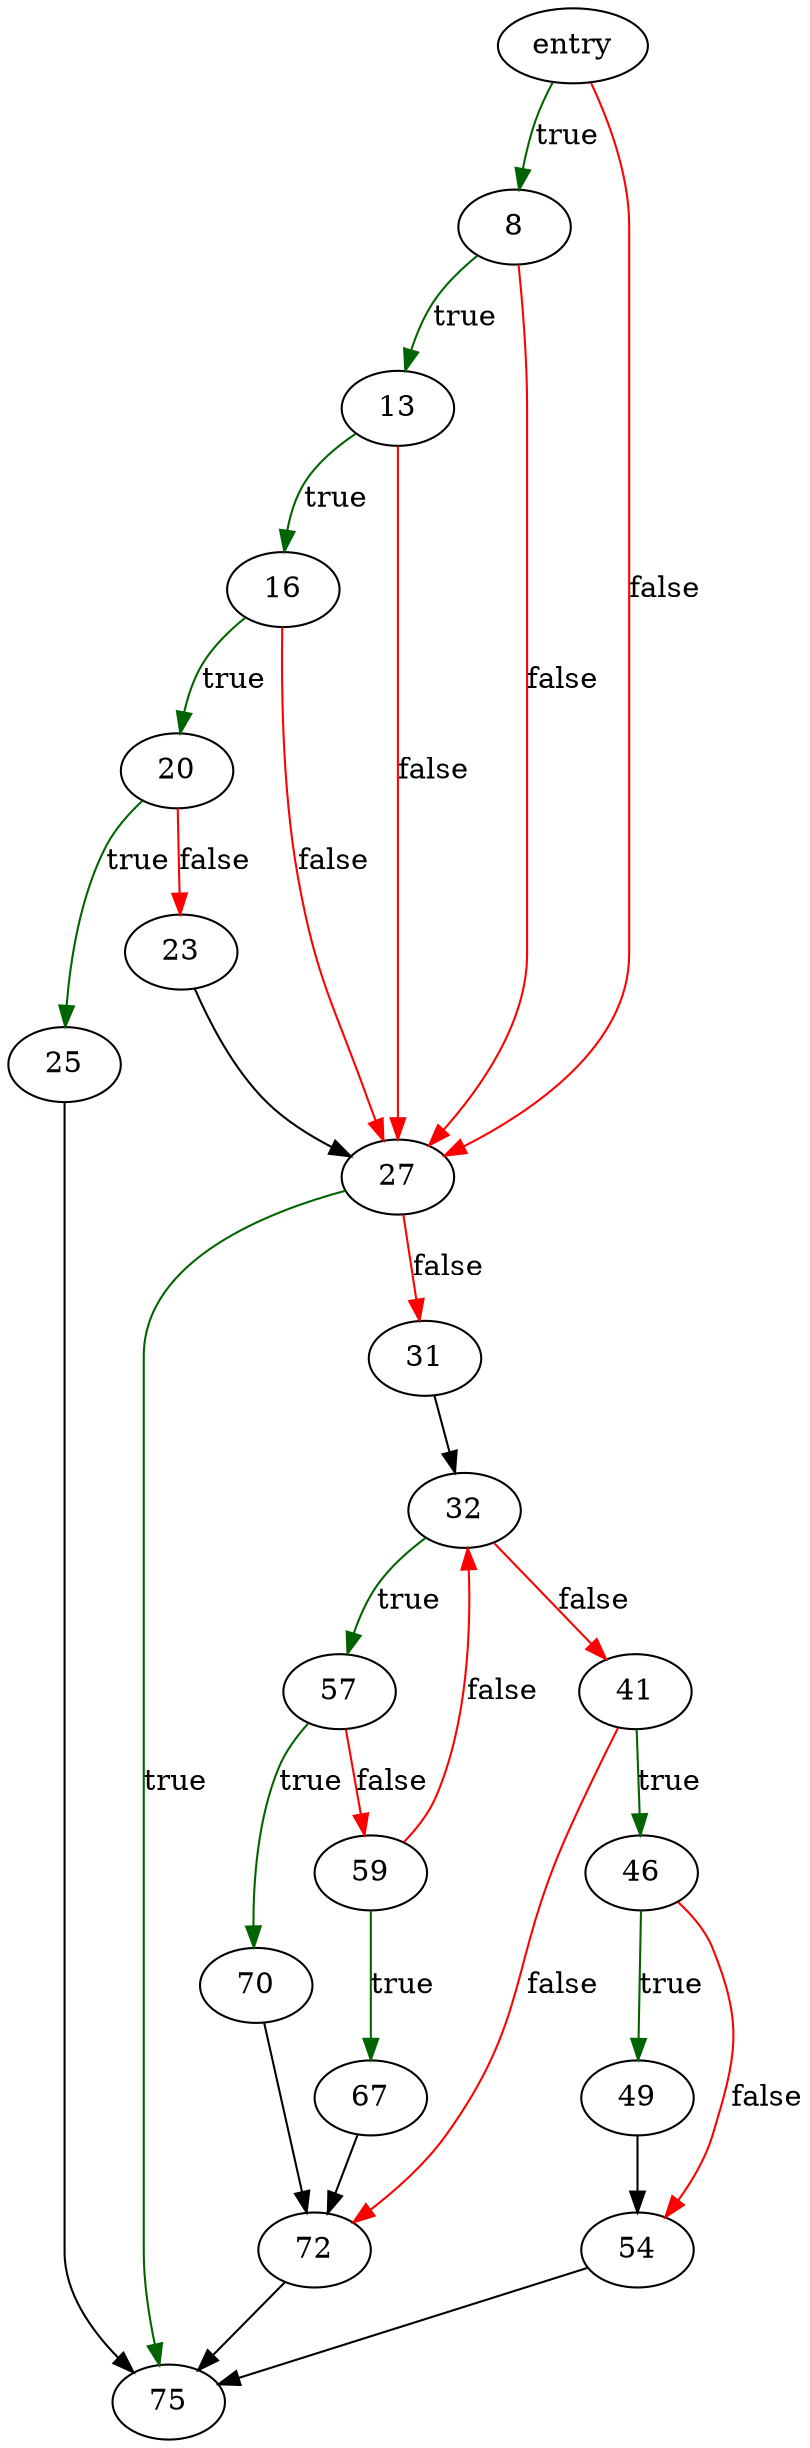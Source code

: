 digraph "fread_file" {
	// Node definitions.
	2 [label=entry];
	8;
	13;
	16;
	20;
	23;
	25;
	27;
	31;
	32;
	41;
	46;
	49;
	54;
	57;
	59;
	67;
	70;
	72;
	75;

	// Edge definitions.
	2 -> 8 [
		color=darkgreen
		label=true
	];
	2 -> 27 [
		color=red
		label=false
	];
	8 -> 13 [
		color=darkgreen
		label=true
	];
	8 -> 27 [
		color=red
		label=false
	];
	13 -> 16 [
		color=darkgreen
		label=true
	];
	13 -> 27 [
		color=red
		label=false
	];
	16 -> 20 [
		color=darkgreen
		label=true
	];
	16 -> 27 [
		color=red
		label=false
	];
	20 -> 23 [
		color=red
		label=false
	];
	20 -> 25 [
		color=darkgreen
		label=true
	];
	23 -> 27;
	25 -> 75;
	27 -> 31 [
		color=red
		label=false
	];
	27 -> 75 [
		color=darkgreen
		label=true
	];
	31 -> 32;
	32 -> 41 [
		color=red
		label=false
	];
	32 -> 57 [
		color=darkgreen
		label=true
	];
	41 -> 46 [
		color=darkgreen
		label=true
	];
	41 -> 72 [
		color=red
		label=false
	];
	46 -> 49 [
		color=darkgreen
		label=true
	];
	46 -> 54 [
		color=red
		label=false
	];
	49 -> 54;
	54 -> 75;
	57 -> 59 [
		color=red
		label=false
	];
	57 -> 70 [
		color=darkgreen
		label=true
	];
	59 -> 32 [
		color=red
		label=false
	];
	59 -> 67 [
		color=darkgreen
		label=true
	];
	67 -> 72;
	70 -> 72;
	72 -> 75;
}
